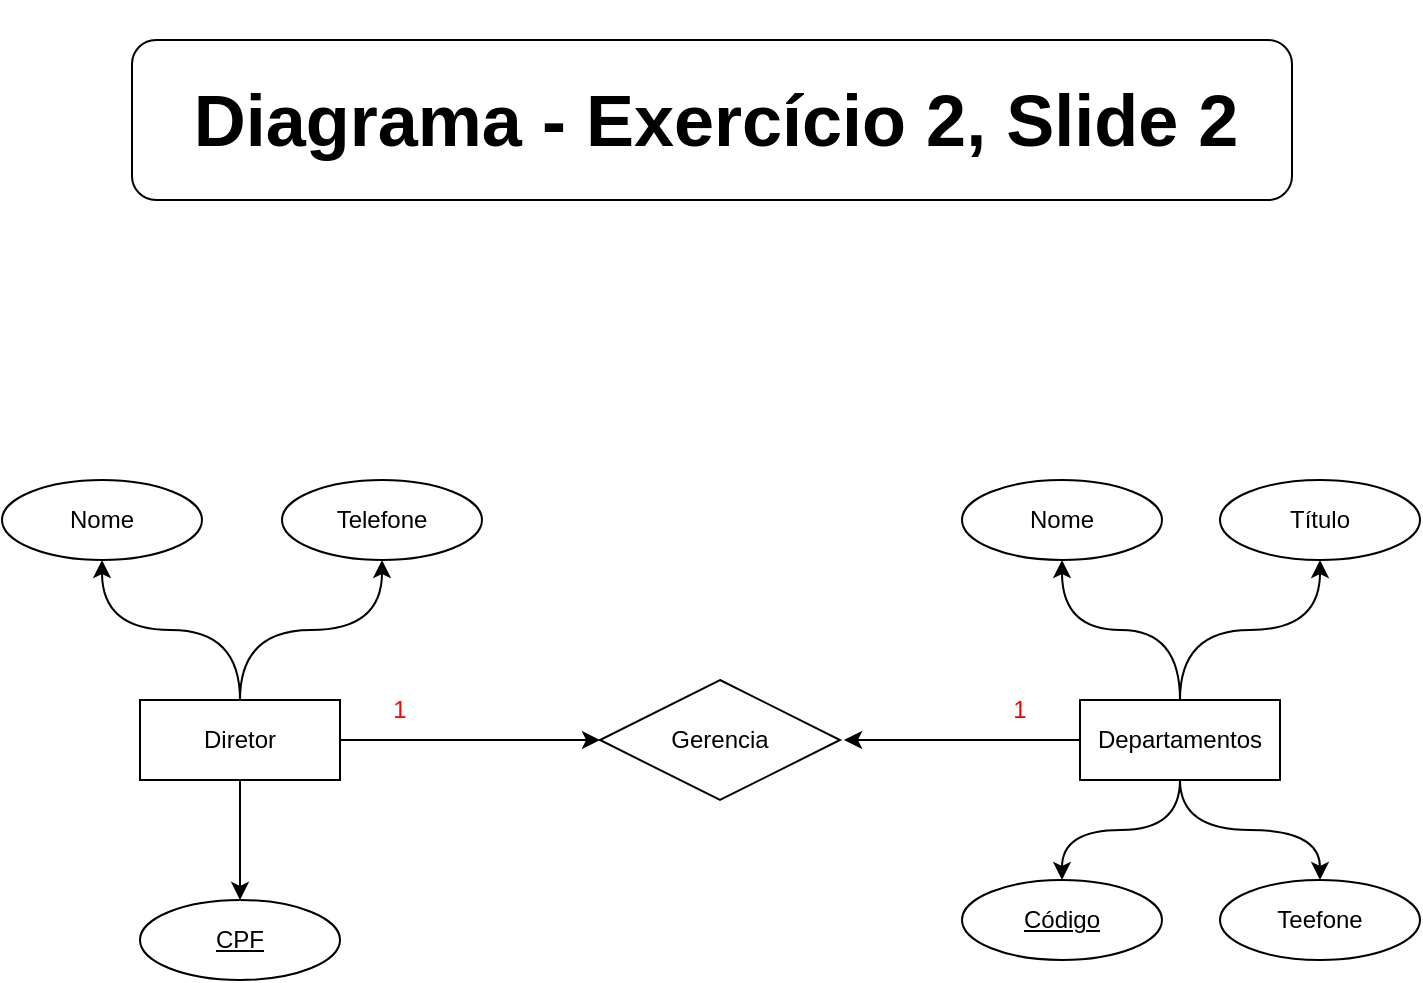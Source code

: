 <mxfile version="21.1.2" type="device">
  <diagram name="Página-1" id="EyrtkK9KyAJy2KySqDuX">
    <mxGraphModel dx="880" dy="484" grid="1" gridSize="10" guides="1" tooltips="1" connect="1" arrows="1" fold="1" page="1" pageScale="1" pageWidth="827" pageHeight="1169" math="0" shadow="0">
      <root>
        <mxCell id="0" />
        <mxCell id="1" parent="0" />
        <mxCell id="EoTtOd0ORypB6Bd5go1w-2" value="" style="rounded=1;whiteSpace=wrap;html=1;fontSize=36;" parent="1" vertex="1">
          <mxGeometry x="124" y="80" width="580" height="80" as="geometry" />
        </mxCell>
        <mxCell id="EoTtOd0ORypB6Bd5go1w-3" value="&lt;span style=&quot;font-size: 36px;&quot;&gt;&lt;b&gt;Diagrama - Exercício 2, Slide 2&lt;/b&gt;&lt;/span&gt;" style="text;html=1;strokeColor=none;fillColor=none;align=center;verticalAlign=middle;whiteSpace=wrap;rounded=0;" parent="1" vertex="1">
          <mxGeometry x="128" y="60" width="576" height="120" as="geometry" />
        </mxCell>
        <mxCell id="EoTtOd0ORypB6Bd5go1w-4" style="edgeStyle=orthogonalEdgeStyle;rounded=0;orthogonalLoop=1;jettySize=auto;html=1;" parent="1" source="EoTtOd0ORypB6Bd5go1w-8" target="EoTtOd0ORypB6Bd5go1w-9" edge="1">
          <mxGeometry relative="1" as="geometry" />
        </mxCell>
        <mxCell id="EoTtOd0ORypB6Bd5go1w-5" style="edgeStyle=orthogonalEdgeStyle;rounded=0;orthogonalLoop=1;jettySize=auto;html=1;entryX=0.5;entryY=1;entryDx=0;entryDy=0;curved=1;" parent="1" source="EoTtOd0ORypB6Bd5go1w-8" target="EoTtOd0ORypB6Bd5go1w-18" edge="1">
          <mxGeometry relative="1" as="geometry" />
        </mxCell>
        <mxCell id="EoTtOd0ORypB6Bd5go1w-6" style="edgeStyle=orthogonalEdgeStyle;rounded=0;orthogonalLoop=1;jettySize=auto;html=1;entryX=0.5;entryY=1;entryDx=0;entryDy=0;curved=1;" parent="1" source="EoTtOd0ORypB6Bd5go1w-8" target="EoTtOd0ORypB6Bd5go1w-15" edge="1">
          <mxGeometry relative="1" as="geometry" />
        </mxCell>
        <mxCell id="EoTtOd0ORypB6Bd5go1w-7" style="edgeStyle=orthogonalEdgeStyle;rounded=0;orthogonalLoop=1;jettySize=auto;html=1;entryX=0.5;entryY=0;entryDx=0;entryDy=0;curved=1;" parent="1" source="EoTtOd0ORypB6Bd5go1w-8" target="EoTtOd0ORypB6Bd5go1w-17" edge="1">
          <mxGeometry relative="1" as="geometry" />
        </mxCell>
        <mxCell id="EoTtOd0ORypB6Bd5go1w-8" value="Diretor" style="whiteSpace=wrap;html=1;align=center;" parent="1" vertex="1">
          <mxGeometry x="128" y="410" width="100" height="40" as="geometry" />
        </mxCell>
        <mxCell id="EoTtOd0ORypB6Bd5go1w-9" value="Gerencia" style="shape=rhombus;perimeter=rhombusPerimeter;whiteSpace=wrap;html=1;align=center;" parent="1" vertex="1">
          <mxGeometry x="358" y="400" width="120" height="60" as="geometry" />
        </mxCell>
        <mxCell id="EoTtOd0ORypB6Bd5go1w-11" style="edgeStyle=orthogonalEdgeStyle;rounded=0;orthogonalLoop=1;jettySize=auto;html=1;entryX=0.5;entryY=1;entryDx=0;entryDy=0;curved=1;" parent="1" source="EoTtOd0ORypB6Bd5go1w-14" target="EoTtOd0ORypB6Bd5go1w-16" edge="1">
          <mxGeometry relative="1" as="geometry" />
        </mxCell>
        <mxCell id="EoTtOd0ORypB6Bd5go1w-12" style="edgeStyle=orthogonalEdgeStyle;rounded=0;orthogonalLoop=1;jettySize=auto;html=1;entryX=0.5;entryY=1;entryDx=0;entryDy=0;curved=1;" parent="1" source="EoTtOd0ORypB6Bd5go1w-14" target="EoTtOd0ORypB6Bd5go1w-20" edge="1">
          <mxGeometry relative="1" as="geometry" />
        </mxCell>
        <mxCell id="EoTtOd0ORypB6Bd5go1w-13" style="edgeStyle=orthogonalEdgeStyle;rounded=0;orthogonalLoop=1;jettySize=auto;html=1;entryX=0.5;entryY=0;entryDx=0;entryDy=0;curved=1;" parent="1" source="EoTtOd0ORypB6Bd5go1w-14" target="EoTtOd0ORypB6Bd5go1w-19" edge="1">
          <mxGeometry relative="1" as="geometry" />
        </mxCell>
        <mxCell id="EoTtOd0ORypB6Bd5go1w-22" style="edgeStyle=orthogonalEdgeStyle;rounded=0;orthogonalLoop=1;jettySize=auto;html=1;curved=1;" parent="1" source="EoTtOd0ORypB6Bd5go1w-14" target="EoTtOd0ORypB6Bd5go1w-21" edge="1">
          <mxGeometry relative="1" as="geometry" />
        </mxCell>
        <mxCell id="juSqyueyrQ2IYJ2z6I9J-4" style="edgeStyle=orthogonalEdgeStyle;rounded=0;orthogonalLoop=1;jettySize=auto;html=1;" edge="1" parent="1" source="EoTtOd0ORypB6Bd5go1w-14">
          <mxGeometry relative="1" as="geometry">
            <mxPoint x="480" y="430" as="targetPoint" />
          </mxGeometry>
        </mxCell>
        <mxCell id="EoTtOd0ORypB6Bd5go1w-14" value="Departamentos" style="whiteSpace=wrap;html=1;align=center;" parent="1" vertex="1">
          <mxGeometry x="598" y="410" width="100" height="40" as="geometry" />
        </mxCell>
        <mxCell id="EoTtOd0ORypB6Bd5go1w-15" value="Telefone" style="ellipse;whiteSpace=wrap;html=1;align=center;" parent="1" vertex="1">
          <mxGeometry x="199" y="300" width="100" height="40" as="geometry" />
        </mxCell>
        <mxCell id="EoTtOd0ORypB6Bd5go1w-16" value="Título" style="ellipse;whiteSpace=wrap;html=1;align=center;" parent="1" vertex="1">
          <mxGeometry x="668" y="300" width="100" height="40" as="geometry" />
        </mxCell>
        <mxCell id="EoTtOd0ORypB6Bd5go1w-17" value="CPF" style="ellipse;whiteSpace=wrap;html=1;align=center;fontStyle=4;" parent="1" vertex="1">
          <mxGeometry x="128" y="510" width="100" height="40" as="geometry" />
        </mxCell>
        <mxCell id="EoTtOd0ORypB6Bd5go1w-18" value="Nome" style="ellipse;whiteSpace=wrap;html=1;align=center;" parent="1" vertex="1">
          <mxGeometry x="59" y="300" width="100" height="40" as="geometry" />
        </mxCell>
        <mxCell id="EoTtOd0ORypB6Bd5go1w-19" value="Código" style="ellipse;whiteSpace=wrap;html=1;align=center;fontStyle=4;" parent="1" vertex="1">
          <mxGeometry x="539" y="500" width="100" height="40" as="geometry" />
        </mxCell>
        <mxCell id="EoTtOd0ORypB6Bd5go1w-20" value="Nome" style="ellipse;whiteSpace=wrap;html=1;align=center;" parent="1" vertex="1">
          <mxGeometry x="539" y="300" width="100" height="40" as="geometry" />
        </mxCell>
        <mxCell id="EoTtOd0ORypB6Bd5go1w-21" value="Teefone" style="ellipse;whiteSpace=wrap;html=1;align=center;" parent="1" vertex="1">
          <mxGeometry x="668" y="500" width="100" height="40" as="geometry" />
        </mxCell>
        <mxCell id="juSqyueyrQ2IYJ2z6I9J-1" value="&lt;font color=&quot;#ff0000&quot;&gt;1&lt;/font&gt;" style="text;html=1;strokeColor=none;fillColor=none;align=center;verticalAlign=middle;whiteSpace=wrap;rounded=0;" vertex="1" parent="1">
          <mxGeometry x="228" y="400" width="60" height="30" as="geometry" />
        </mxCell>
        <mxCell id="juSqyueyrQ2IYJ2z6I9J-2" value="&lt;font color=&quot;#ff0000&quot;&gt;1&lt;/font&gt;" style="text;html=1;strokeColor=none;fillColor=none;align=center;verticalAlign=middle;whiteSpace=wrap;rounded=0;" vertex="1" parent="1">
          <mxGeometry x="538" y="400" width="60" height="30" as="geometry" />
        </mxCell>
      </root>
    </mxGraphModel>
  </diagram>
</mxfile>
